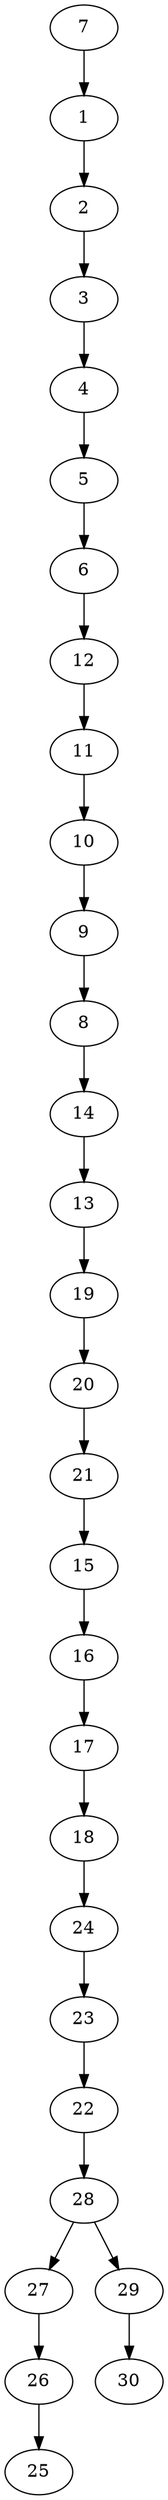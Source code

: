 digraph grafoMalla_m_6_n_5_DFS_R_7 {
7;
1;
2;
3;
4;
5;
6;
12;
11;
10;
9;
8;
14;
13;
19;
20;
21;
15;
16;
17;
18;
24;
23;
22;
28;
27;
26;
25;
29;
30;
26 -> 25;
27 -> 26;
28 -> 27;
29 -> 30;
28 -> 29;
22 -> 28;
23 -> 22;
24 -> 23;
18 -> 24;
17 -> 18;
16 -> 17;
15 -> 16;
21 -> 15;
20 -> 21;
19 -> 20;
13 -> 19;
14 -> 13;
8 -> 14;
9 -> 8;
10 -> 9;
11 -> 10;
12 -> 11;
6 -> 12;
5 -> 6;
4 -> 5;
3 -> 4;
2 -> 3;
1 -> 2;
7 -> 1;
}